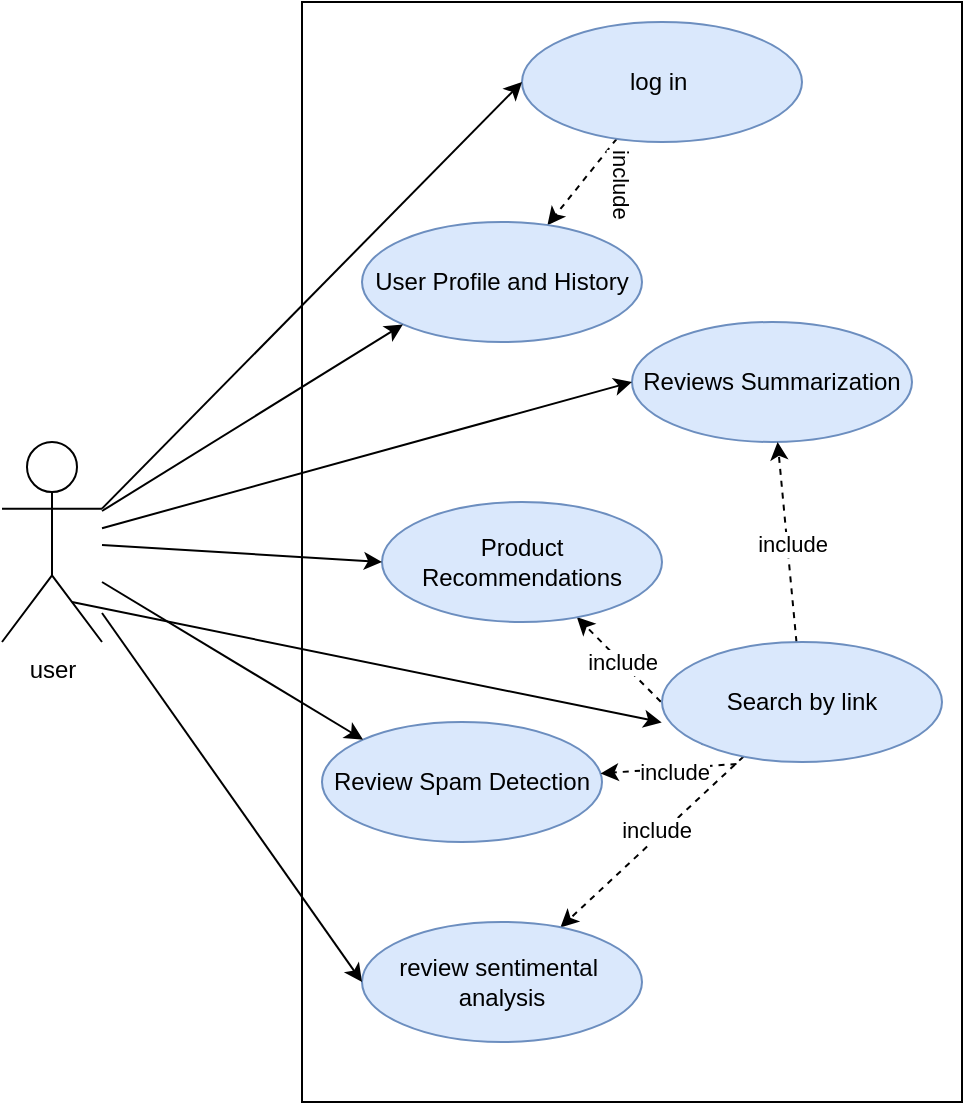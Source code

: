 <mxfile version="24.5.5" type="github">
  <diagram name="Page-1" id="nee_IOh4fVBfPIu_5qH8">
    <mxGraphModel dx="1259" dy="655" grid="1" gridSize="10" guides="1" tooltips="1" connect="1" arrows="1" fold="1" page="1" pageScale="1" pageWidth="850" pageHeight="1100" math="0" shadow="0">
      <root>
        <mxCell id="0" />
        <mxCell id="1" parent="0" />
        <mxCell id="3Om_mIdhepY8S53L3gjS-1" value="" style="rounded=0;whiteSpace=wrap;html=1;direction=south;" parent="1" vertex="1">
          <mxGeometry x="260" y="110" width="330" height="550" as="geometry" />
        </mxCell>
        <mxCell id="3Om_mIdhepY8S53L3gjS-2" value="user" style="shape=umlActor;verticalLabelPosition=bottom;verticalAlign=top;html=1;outlineConnect=0;strokeWidth=1;" parent="1" vertex="1">
          <mxGeometry x="110" y="330" width="50" height="100" as="geometry" />
        </mxCell>
        <mxCell id="3Om_mIdhepY8S53L3gjS-14" value="" style="rounded=0;orthogonalLoop=1;jettySize=auto;html=1;dashed=1;" parent="1" source="3Om_mIdhepY8S53L3gjS-6" target="3Om_mIdhepY8S53L3gjS-8" edge="1">
          <mxGeometry relative="1" as="geometry" />
        </mxCell>
        <mxCell id="3Om_mIdhepY8S53L3gjS-15" value="include" style="edgeLabel;html=1;align=center;verticalAlign=middle;resizable=0;points=[];rotation=90;" parent="3Om_mIdhepY8S53L3gjS-14" vertex="1" connectable="0">
          <mxGeometry x="-0.262" y="-4" relative="1" as="geometry">
            <mxPoint x="18" y="9" as="offset" />
          </mxGeometry>
        </mxCell>
        <mxCell id="3Om_mIdhepY8S53L3gjS-6" value="log in&amp;nbsp;" style="ellipse;whiteSpace=wrap;html=1;fillColor=#dae8fc;strokeColor=#6c8ebf;" parent="1" vertex="1">
          <mxGeometry x="370" y="120" width="140" height="60" as="geometry" />
        </mxCell>
        <mxCell id="3Om_mIdhepY8S53L3gjS-8" value="User Profile and History" style="ellipse;whiteSpace=wrap;html=1;fillColor=#dae8fc;strokeColor=#6c8ebf;" parent="1" vertex="1">
          <mxGeometry x="290" y="220" width="140" height="60" as="geometry" />
        </mxCell>
        <mxCell id="3Om_mIdhepY8S53L3gjS-9" value="Reviews Summarization" style="ellipse;whiteSpace=wrap;html=1;fillColor=#dae8fc;strokeColor=#6c8ebf;" parent="1" vertex="1">
          <mxGeometry x="425" y="270" width="140" height="60" as="geometry" />
        </mxCell>
        <mxCell id="3Om_mIdhepY8S53L3gjS-16" value="" style="rounded=0;orthogonalLoop=1;jettySize=auto;html=1;dashed=1;" parent="1" source="3Om_mIdhepY8S53L3gjS-11" target="3Om_mIdhepY8S53L3gjS-9" edge="1">
          <mxGeometry relative="1" as="geometry" />
        </mxCell>
        <mxCell id="3Om_mIdhepY8S53L3gjS-28" value="include" style="edgeLabel;html=1;align=center;verticalAlign=middle;resizable=0;points=[];" parent="3Om_mIdhepY8S53L3gjS-16" vertex="1" connectable="0">
          <mxGeometry x="-0.026" y="-2" relative="1" as="geometry">
            <mxPoint as="offset" />
          </mxGeometry>
        </mxCell>
        <mxCell id="3Om_mIdhepY8S53L3gjS-18" value="" style="rounded=0;orthogonalLoop=1;jettySize=auto;html=1;dashed=1;" parent="1" source="3Om_mIdhepY8S53L3gjS-11" target="3Om_mIdhepY8S53L3gjS-13" edge="1">
          <mxGeometry relative="1" as="geometry" />
        </mxCell>
        <mxCell id="3Om_mIdhepY8S53L3gjS-31" value="include" style="edgeLabel;html=1;align=center;verticalAlign=middle;resizable=0;points=[];" parent="3Om_mIdhepY8S53L3gjS-18" vertex="1" connectable="0">
          <mxGeometry x="-0.09" y="-3" relative="1" as="geometry">
            <mxPoint as="offset" />
          </mxGeometry>
        </mxCell>
        <mxCell id="3Om_mIdhepY8S53L3gjS-19" value="" style="rounded=0;orthogonalLoop=1;jettySize=auto;html=1;exitX=0;exitY=1;exitDx=0;exitDy=0;dashed=1;" parent="1" source="3Om_mIdhepY8S53L3gjS-11" target="3Om_mIdhepY8S53L3gjS-12" edge="1">
          <mxGeometry relative="1" as="geometry" />
        </mxCell>
        <mxCell id="3Om_mIdhepY8S53L3gjS-30" value="include" style="edgeLabel;html=1;align=center;verticalAlign=middle;resizable=0;points=[];" parent="3Om_mIdhepY8S53L3gjS-19" vertex="1" connectable="0">
          <mxGeometry x="-0.145" relative="1" as="geometry">
            <mxPoint x="-14" y="-14" as="offset" />
          </mxGeometry>
        </mxCell>
        <mxCell id="3Om_mIdhepY8S53L3gjS-11" value="Search by link" style="ellipse;whiteSpace=wrap;html=1;fillColor=#dae8fc;strokeColor=#6c8ebf;" parent="1" vertex="1">
          <mxGeometry x="440" y="430" width="140" height="60" as="geometry" />
        </mxCell>
        <mxCell id="3Om_mIdhepY8S53L3gjS-12" value="Product Recommendations" style="ellipse;whiteSpace=wrap;html=1;fillColor=#dae8fc;strokeColor=#6c8ebf;" parent="1" vertex="1">
          <mxGeometry x="300" y="360" width="140" height="60" as="geometry" />
        </mxCell>
        <mxCell id="3Om_mIdhepY8S53L3gjS-13" value="review sentimental&amp;nbsp;&lt;div&gt;analysis&lt;/div&gt;" style="ellipse;whiteSpace=wrap;html=1;fillColor=#dae8fc;strokeColor=#6c8ebf;" parent="1" vertex="1">
          <mxGeometry x="290" y="570" width="140" height="60" as="geometry" />
        </mxCell>
        <mxCell id="3Om_mIdhepY8S53L3gjS-21" value="" style="endArrow=classic;html=1;rounded=0;exitX=1;exitY=0.333;exitDx=0;exitDy=0;exitPerimeter=0;entryX=0;entryY=0.5;entryDx=0;entryDy=0;" parent="1" source="3Om_mIdhepY8S53L3gjS-2" target="3Om_mIdhepY8S53L3gjS-6" edge="1">
          <mxGeometry width="50" height="50" relative="1" as="geometry">
            <mxPoint x="400" y="460" as="sourcePoint" />
            <mxPoint x="450" y="410" as="targetPoint" />
          </mxGeometry>
        </mxCell>
        <mxCell id="3Om_mIdhepY8S53L3gjS-22" value="" style="endArrow=classic;html=1;rounded=0;entryX=0;entryY=1;entryDx=0;entryDy=0;" parent="1" source="3Om_mIdhepY8S53L3gjS-2" target="3Om_mIdhepY8S53L3gjS-8" edge="1">
          <mxGeometry width="50" height="50" relative="1" as="geometry">
            <mxPoint x="400" y="460" as="sourcePoint" />
            <mxPoint x="450" y="410" as="targetPoint" />
          </mxGeometry>
        </mxCell>
        <mxCell id="3Om_mIdhepY8S53L3gjS-23" value="" style="endArrow=classic;html=1;rounded=0;entryX=0;entryY=0.5;entryDx=0;entryDy=0;" parent="1" source="3Om_mIdhepY8S53L3gjS-2" target="3Om_mIdhepY8S53L3gjS-9" edge="1">
          <mxGeometry width="50" height="50" relative="1" as="geometry">
            <mxPoint x="400" y="460" as="sourcePoint" />
            <mxPoint x="450" y="410" as="targetPoint" />
          </mxGeometry>
        </mxCell>
        <mxCell id="3Om_mIdhepY8S53L3gjS-25" value="" style="endArrow=classic;html=1;rounded=0;entryX=0;entryY=0.5;entryDx=0;entryDy=0;" parent="1" source="3Om_mIdhepY8S53L3gjS-2" target="3Om_mIdhepY8S53L3gjS-12" edge="1">
          <mxGeometry width="50" height="50" relative="1" as="geometry">
            <mxPoint x="400" y="460" as="sourcePoint" />
            <mxPoint x="450" y="410" as="targetPoint" />
          </mxGeometry>
        </mxCell>
        <mxCell id="3Om_mIdhepY8S53L3gjS-26" value="" style="endArrow=classic;html=1;rounded=0;entryX=0;entryY=0.5;entryDx=0;entryDy=0;" parent="1" source="3Om_mIdhepY8S53L3gjS-2" target="3Om_mIdhepY8S53L3gjS-13" edge="1">
          <mxGeometry width="50" height="50" relative="1" as="geometry">
            <mxPoint x="400" y="460" as="sourcePoint" />
            <mxPoint x="450" y="410" as="targetPoint" />
          </mxGeometry>
        </mxCell>
        <mxCell id="3Om_mIdhepY8S53L3gjS-27" value="" style="endArrow=classic;html=1;rounded=0;entryX=-0.001;entryY=0.67;entryDx=0;entryDy=0;entryPerimeter=0;" parent="1" target="3Om_mIdhepY8S53L3gjS-11" edge="1">
          <mxGeometry width="50" height="50" relative="1" as="geometry">
            <mxPoint x="145" y="409.997" as="sourcePoint" />
            <mxPoint x="425" y="483.44" as="targetPoint" />
          </mxGeometry>
        </mxCell>
        <mxCell id="3Om_mIdhepY8S53L3gjS-38" value="Review Spam Detection" style="ellipse;whiteSpace=wrap;html=1;fillColor=#dae8fc;strokeColor=#6c8ebf;" parent="1" vertex="1">
          <mxGeometry x="270" y="470" width="140" height="60" as="geometry" />
        </mxCell>
        <mxCell id="3Om_mIdhepY8S53L3gjS-39" value="" style="endArrow=classic;html=1;rounded=0;exitX=0.266;exitY=1.017;exitDx=0;exitDy=0;exitPerimeter=0;dashed=1;" parent="1" source="3Om_mIdhepY8S53L3gjS-11" target="3Om_mIdhepY8S53L3gjS-38" edge="1">
          <mxGeometry width="50" height="50" relative="1" as="geometry">
            <mxPoint x="400" y="470" as="sourcePoint" />
            <mxPoint x="450" y="420" as="targetPoint" />
          </mxGeometry>
        </mxCell>
        <mxCell id="3Om_mIdhepY8S53L3gjS-40" value="include" style="edgeLabel;html=1;align=center;verticalAlign=middle;resizable=0;points=[];" parent="3Om_mIdhepY8S53L3gjS-39" vertex="1" connectable="0">
          <mxGeometry x="-0.07" y="2" relative="1" as="geometry">
            <mxPoint as="offset" />
          </mxGeometry>
        </mxCell>
        <mxCell id="3Om_mIdhepY8S53L3gjS-41" value="" style="endArrow=classic;html=1;rounded=0;entryX=0;entryY=0;entryDx=0;entryDy=0;" parent="1" target="3Om_mIdhepY8S53L3gjS-38" edge="1">
          <mxGeometry width="50" height="50" relative="1" as="geometry">
            <mxPoint x="160" y="400" as="sourcePoint" />
            <mxPoint x="450" y="420" as="targetPoint" />
          </mxGeometry>
        </mxCell>
      </root>
    </mxGraphModel>
  </diagram>
</mxfile>
